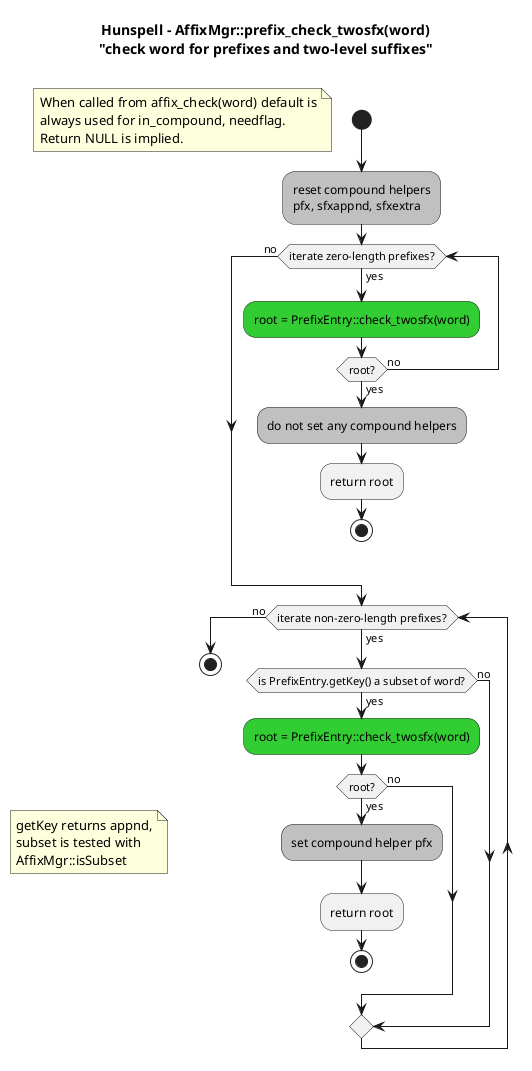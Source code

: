 @startuml
skinparam backgroundcolor White|White

title Hunspell - AffixMgr::prefix_check_twosfx(word)\n"check word for prefixes and two-level suffixes"\n

start
floating note: When called from affix_check(word) default is\nalways used for in_compound, needflag.\nReturn NULL is implied.

#silver:reset compound helpers\npfx, sfxappnd, sfxextra;
while (iterate zero-length prefixes?) is (yes)
	#limegreen:root = PrefixEntry::check_twosfx(word);
	if (root?) then (yes)
		#silver:do not set any compound helpers;
		:return root;
		stop
	else (no)
	endif
endwhile (no)

while (iterate non-zero-length prefixes?) is (yes)
	floating note: getKey returns appnd,\nsubset is tested with\nAffixMgr::isSubset
	if (is PrefixEntry.getKey() a subset of word?) then (yes)
		#limegreen:root = PrefixEntry::check_twosfx(word);
		if (root?) then (yes)
			#silver:set compound helper pfx;
			:return root;
			stop
		else (no)
		endif
	else (no)
	endif
endwhile (no)

stop

@enduml
